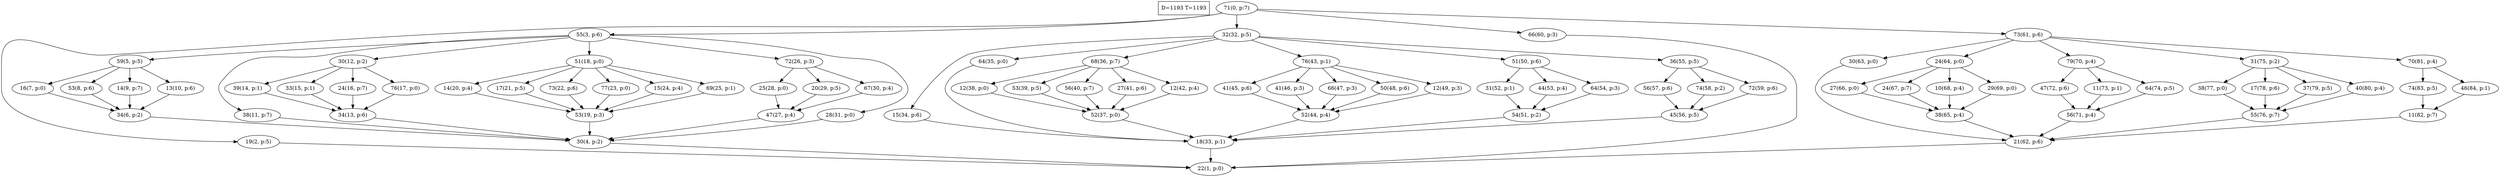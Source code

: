 digraph Task {
i [shape=box, label="D=1193 T=1193"]; 
0 [label="71(0, p:7)"];
1 [label="22(1, p:0)"];
2 [label="19(2, p:5)"];
3 [label="55(3, p:6)"];
4 [label="30(4, p:2)"];
5 [label="59(5, p:5)"];
6 [label="34(6, p:2)"];
7 [label="16(7, p:0)"];
8 [label="53(8, p:6)"];
9 [label="14(9, p:7)"];
10 [label="13(10, p:6)"];
11 [label="38(11, p:7)"];
12 [label="30(12, p:2)"];
13 [label="34(13, p:6)"];
14 [label="39(14, p:1)"];
15 [label="33(15, p:1)"];
16 [label="24(16, p:7)"];
17 [label="76(17, p:0)"];
18 [label="51(18, p:0)"];
19 [label="53(19, p:3)"];
20 [label="14(20, p:4)"];
21 [label="17(21, p:5)"];
22 [label="73(22, p:6)"];
23 [label="77(23, p:0)"];
24 [label="15(24, p:4)"];
25 [label="69(25, p:1)"];
26 [label="72(26, p:3)"];
27 [label="47(27, p:4)"];
28 [label="25(28, p:0)"];
29 [label="20(29, p:5)"];
30 [label="67(30, p:4)"];
31 [label="28(31, p:0)"];
32 [label="32(32, p:5)"];
33 [label="18(33, p:1)"];
34 [label="15(34, p:6)"];
35 [label="64(35, p:0)"];
36 [label="68(36, p:7)"];
37 [label="52(37, p:0)"];
38 [label="12(38, p:0)"];
39 [label="53(39, p:5)"];
40 [label="56(40, p:7)"];
41 [label="27(41, p:6)"];
42 [label="12(42, p:4)"];
43 [label="76(43, p:1)"];
44 [label="52(44, p:4)"];
45 [label="41(45, p:6)"];
46 [label="41(46, p:3)"];
47 [label="66(47, p:3)"];
48 [label="50(48, p:6)"];
49 [label="12(49, p:3)"];
50 [label="51(50, p:6)"];
51 [label="54(51, p:2)"];
52 [label="31(52, p:1)"];
53 [label="44(53, p:4)"];
54 [label="64(54, p:3)"];
55 [label="36(55, p:5)"];
56 [label="45(56, p:5)"];
57 [label="56(57, p:6)"];
58 [label="74(58, p:2)"];
59 [label="72(59, p:6)"];
60 [label="66(60, p:3)"];
61 [label="73(61, p:6)"];
62 [label="21(62, p:6)"];
63 [label="30(63, p:0)"];
64 [label="24(64, p:0)"];
65 [label="38(65, p:4)"];
66 [label="27(66, p:0)"];
67 [label="24(67, p:7)"];
68 [label="10(68, p:4)"];
69 [label="29(69, p:0)"];
70 [label="79(70, p:4)"];
71 [label="56(71, p:4)"];
72 [label="47(72, p:6)"];
73 [label="11(73, p:1)"];
74 [label="64(74, p:5)"];
75 [label="31(75, p:2)"];
76 [label="55(76, p:7)"];
77 [label="38(77, p:0)"];
78 [label="17(78, p:6)"];
79 [label="37(79, p:5)"];
80 [label="40(80, p:4)"];
81 [label="70(81, p:4)"];
82 [label="11(82, p:7)"];
83 [label="74(83, p:5)"];
84 [label="46(84, p:1)"];
0 -> 2;
0 -> 3;
0 -> 32;
0 -> 60;
0 -> 61;
2 -> 1;
3 -> 5;
3 -> 11;
3 -> 12;
3 -> 18;
3 -> 26;
3 -> 31;
4 -> 1;
5 -> 7;
5 -> 8;
5 -> 9;
5 -> 10;
6 -> 4;
7 -> 6;
8 -> 6;
9 -> 6;
10 -> 6;
11 -> 4;
12 -> 14;
12 -> 15;
12 -> 16;
12 -> 17;
13 -> 4;
14 -> 13;
15 -> 13;
16 -> 13;
17 -> 13;
18 -> 20;
18 -> 21;
18 -> 22;
18 -> 23;
18 -> 24;
18 -> 25;
19 -> 4;
20 -> 19;
21 -> 19;
22 -> 19;
23 -> 19;
24 -> 19;
25 -> 19;
26 -> 28;
26 -> 29;
26 -> 30;
27 -> 4;
28 -> 27;
29 -> 27;
30 -> 27;
31 -> 4;
32 -> 34;
32 -> 35;
32 -> 36;
32 -> 43;
32 -> 50;
32 -> 55;
33 -> 1;
34 -> 33;
35 -> 33;
36 -> 38;
36 -> 39;
36 -> 40;
36 -> 41;
36 -> 42;
37 -> 33;
38 -> 37;
39 -> 37;
40 -> 37;
41 -> 37;
42 -> 37;
43 -> 45;
43 -> 46;
43 -> 47;
43 -> 48;
43 -> 49;
44 -> 33;
45 -> 44;
46 -> 44;
47 -> 44;
48 -> 44;
49 -> 44;
50 -> 52;
50 -> 53;
50 -> 54;
51 -> 33;
52 -> 51;
53 -> 51;
54 -> 51;
55 -> 57;
55 -> 58;
55 -> 59;
56 -> 33;
57 -> 56;
58 -> 56;
59 -> 56;
60 -> 1;
61 -> 63;
61 -> 64;
61 -> 70;
61 -> 75;
61 -> 81;
62 -> 1;
63 -> 62;
64 -> 66;
64 -> 67;
64 -> 68;
64 -> 69;
65 -> 62;
66 -> 65;
67 -> 65;
68 -> 65;
69 -> 65;
70 -> 72;
70 -> 73;
70 -> 74;
71 -> 62;
72 -> 71;
73 -> 71;
74 -> 71;
75 -> 77;
75 -> 78;
75 -> 79;
75 -> 80;
76 -> 62;
77 -> 76;
78 -> 76;
79 -> 76;
80 -> 76;
81 -> 83;
81 -> 84;
82 -> 62;
83 -> 82;
84 -> 82;
}